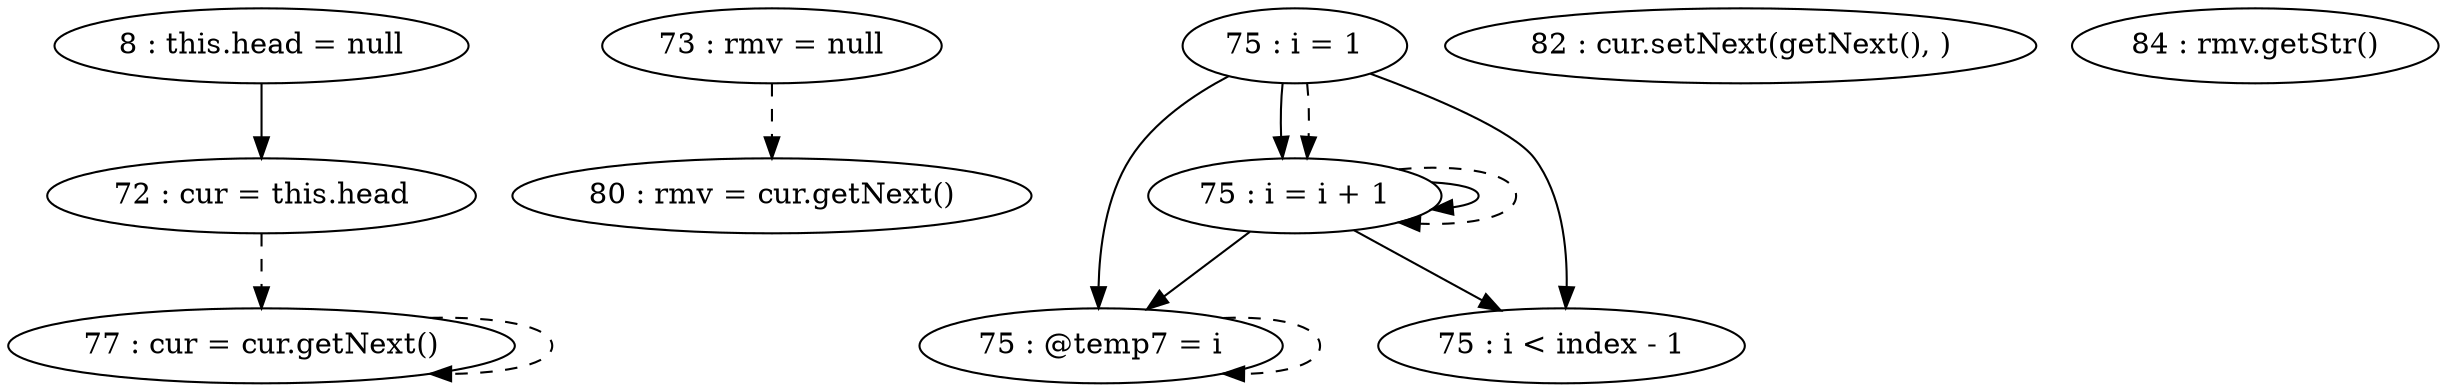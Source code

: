 digraph G {
"8 : this.head = null"
"8 : this.head = null" -> "72 : cur = this.head"
"72 : cur = this.head"
"72 : cur = this.head" -> "77 : cur = cur.getNext()" [style=dashed]
"73 : rmv = null"
"73 : rmv = null" -> "80 : rmv = cur.getNext()" [style=dashed]
"75 : i = 1"
"75 : i = 1" -> "75 : i = i + 1"
"75 : i = 1" -> "75 : @temp7 = i"
"75 : i = 1" -> "75 : i < index - 1"
"75 : i = 1" -> "75 : i = i + 1" [style=dashed]
"75 : i < index - 1"
"77 : cur = cur.getNext()"
"77 : cur = cur.getNext()" -> "77 : cur = cur.getNext()" [style=dashed]
"75 : @temp7 = i"
"75 : @temp7 = i" -> "75 : @temp7 = i" [style=dashed]
"75 : i = i + 1"
"75 : i = i + 1" -> "75 : i = i + 1"
"75 : i = i + 1" -> "75 : @temp7 = i"
"75 : i = i + 1" -> "75 : i < index - 1"
"75 : i = i + 1" -> "75 : i = i + 1" [style=dashed]
"80 : rmv = cur.getNext()"
"82 : cur.setNext(getNext(), )"
"84 : rmv.getStr()"
}